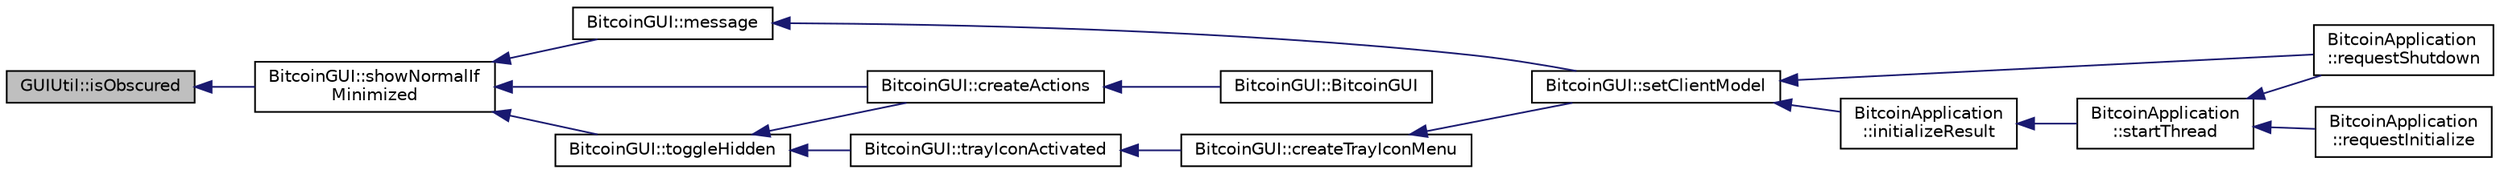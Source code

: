 digraph "GUIUtil::isObscured"
{
  edge [fontname="Helvetica",fontsize="10",labelfontname="Helvetica",labelfontsize="10"];
  node [fontname="Helvetica",fontsize="10",shape=record];
  rankdir="LR";
  Node217 [label="GUIUtil::isObscured",height=0.2,width=0.4,color="black", fillcolor="grey75", style="filled", fontcolor="black"];
  Node217 -> Node218 [dir="back",color="midnightblue",fontsize="10",style="solid",fontname="Helvetica"];
  Node218 [label="BitcoinGUI::showNormalIf\lMinimized",height=0.2,width=0.4,color="black", fillcolor="white", style="filled",URL="$class_bitcoin_g_u_i.html#a0aed98ed2a278a2effdd9a4b34ba8620",tooltip="Show window if hidden, unminimize when minimized, rise when obscured or show if hidden and fToggleHid..."];
  Node218 -> Node219 [dir="back",color="midnightblue",fontsize="10",style="solid",fontname="Helvetica"];
  Node219 [label="BitcoinGUI::createActions",height=0.2,width=0.4,color="black", fillcolor="white", style="filled",URL="$class_bitcoin_g_u_i.html#a218c9f5712e5a08ebc9ce06513430bba",tooltip="Create the main UI actions. "];
  Node219 -> Node220 [dir="back",color="midnightblue",fontsize="10",style="solid",fontname="Helvetica"];
  Node220 [label="BitcoinGUI::BitcoinGUI",height=0.2,width=0.4,color="black", fillcolor="white", style="filled",URL="$class_bitcoin_g_u_i.html#a2598b4ffab4a206877bee80916cc775c"];
  Node218 -> Node221 [dir="back",color="midnightblue",fontsize="10",style="solid",fontname="Helvetica"];
  Node221 [label="BitcoinGUI::message",height=0.2,width=0.4,color="black", fillcolor="white", style="filled",URL="$class_bitcoin_g_u_i.html#abf1d036341d1fb122398b2b78d2734ea",tooltip="Notify the user of an event from the core network or transaction handling code. "];
  Node221 -> Node222 [dir="back",color="midnightblue",fontsize="10",style="solid",fontname="Helvetica"];
  Node222 [label="BitcoinGUI::setClientModel",height=0.2,width=0.4,color="black", fillcolor="white", style="filled",URL="$class_bitcoin_g_u_i.html#a99d71e1f8478ab937ce2522c8d3815e3",tooltip="Set the client model. "];
  Node222 -> Node223 [dir="back",color="midnightblue",fontsize="10",style="solid",fontname="Helvetica"];
  Node223 [label="BitcoinApplication\l::requestShutdown",height=0.2,width=0.4,color="black", fillcolor="white", style="filled",URL="$class_bitcoin_application.html#a37c560d4c04d14a6da151b82caf8888f",tooltip="Request core shutdown. "];
  Node222 -> Node224 [dir="back",color="midnightblue",fontsize="10",style="solid",fontname="Helvetica"];
  Node224 [label="BitcoinApplication\l::initializeResult",height=0.2,width=0.4,color="black", fillcolor="white", style="filled",URL="$class_bitcoin_application.html#aceb08b4063e4fb264cf11cf7f9edd969"];
  Node224 -> Node225 [dir="back",color="midnightblue",fontsize="10",style="solid",fontname="Helvetica"];
  Node225 [label="BitcoinApplication\l::startThread",height=0.2,width=0.4,color="black", fillcolor="white", style="filled",URL="$class_bitcoin_application.html#a61afce9356e452c53ad4c83f5ca19df8"];
  Node225 -> Node226 [dir="back",color="midnightblue",fontsize="10",style="solid",fontname="Helvetica"];
  Node226 [label="BitcoinApplication\l::requestInitialize",height=0.2,width=0.4,color="black", fillcolor="white", style="filled",URL="$class_bitcoin_application.html#ade19c44b87b00b6b19b433caf4c22ba6",tooltip="Request core initialization. "];
  Node225 -> Node223 [dir="back",color="midnightblue",fontsize="10",style="solid",fontname="Helvetica"];
  Node218 -> Node227 [dir="back",color="midnightblue",fontsize="10",style="solid",fontname="Helvetica"];
  Node227 [label="BitcoinGUI::toggleHidden",height=0.2,width=0.4,color="black", fillcolor="white", style="filled",URL="$class_bitcoin_g_u_i.html#a6ca9ded69ab510195ff04fe7f5754ff5",tooltip="Simply calls showNormalIfMinimized(true) for use in SLOT() macro. "];
  Node227 -> Node219 [dir="back",color="midnightblue",fontsize="10",style="solid",fontname="Helvetica"];
  Node227 -> Node228 [dir="back",color="midnightblue",fontsize="10",style="solid",fontname="Helvetica"];
  Node228 [label="BitcoinGUI::trayIconActivated",height=0.2,width=0.4,color="black", fillcolor="white", style="filled",URL="$class_bitcoin_g_u_i.html#ae753f1d521f7c17804419f6a9054738b",tooltip="Handle tray icon clicked. "];
  Node228 -> Node229 [dir="back",color="midnightblue",fontsize="10",style="solid",fontname="Helvetica"];
  Node229 [label="BitcoinGUI::createTrayIconMenu",height=0.2,width=0.4,color="black", fillcolor="white", style="filled",URL="$class_bitcoin_g_u_i.html#a6373ff0bd56c1c633f3a3dc2f34af884",tooltip="Create system tray menu (or setup the dock menu) "];
  Node229 -> Node222 [dir="back",color="midnightblue",fontsize="10",style="solid",fontname="Helvetica"];
}
